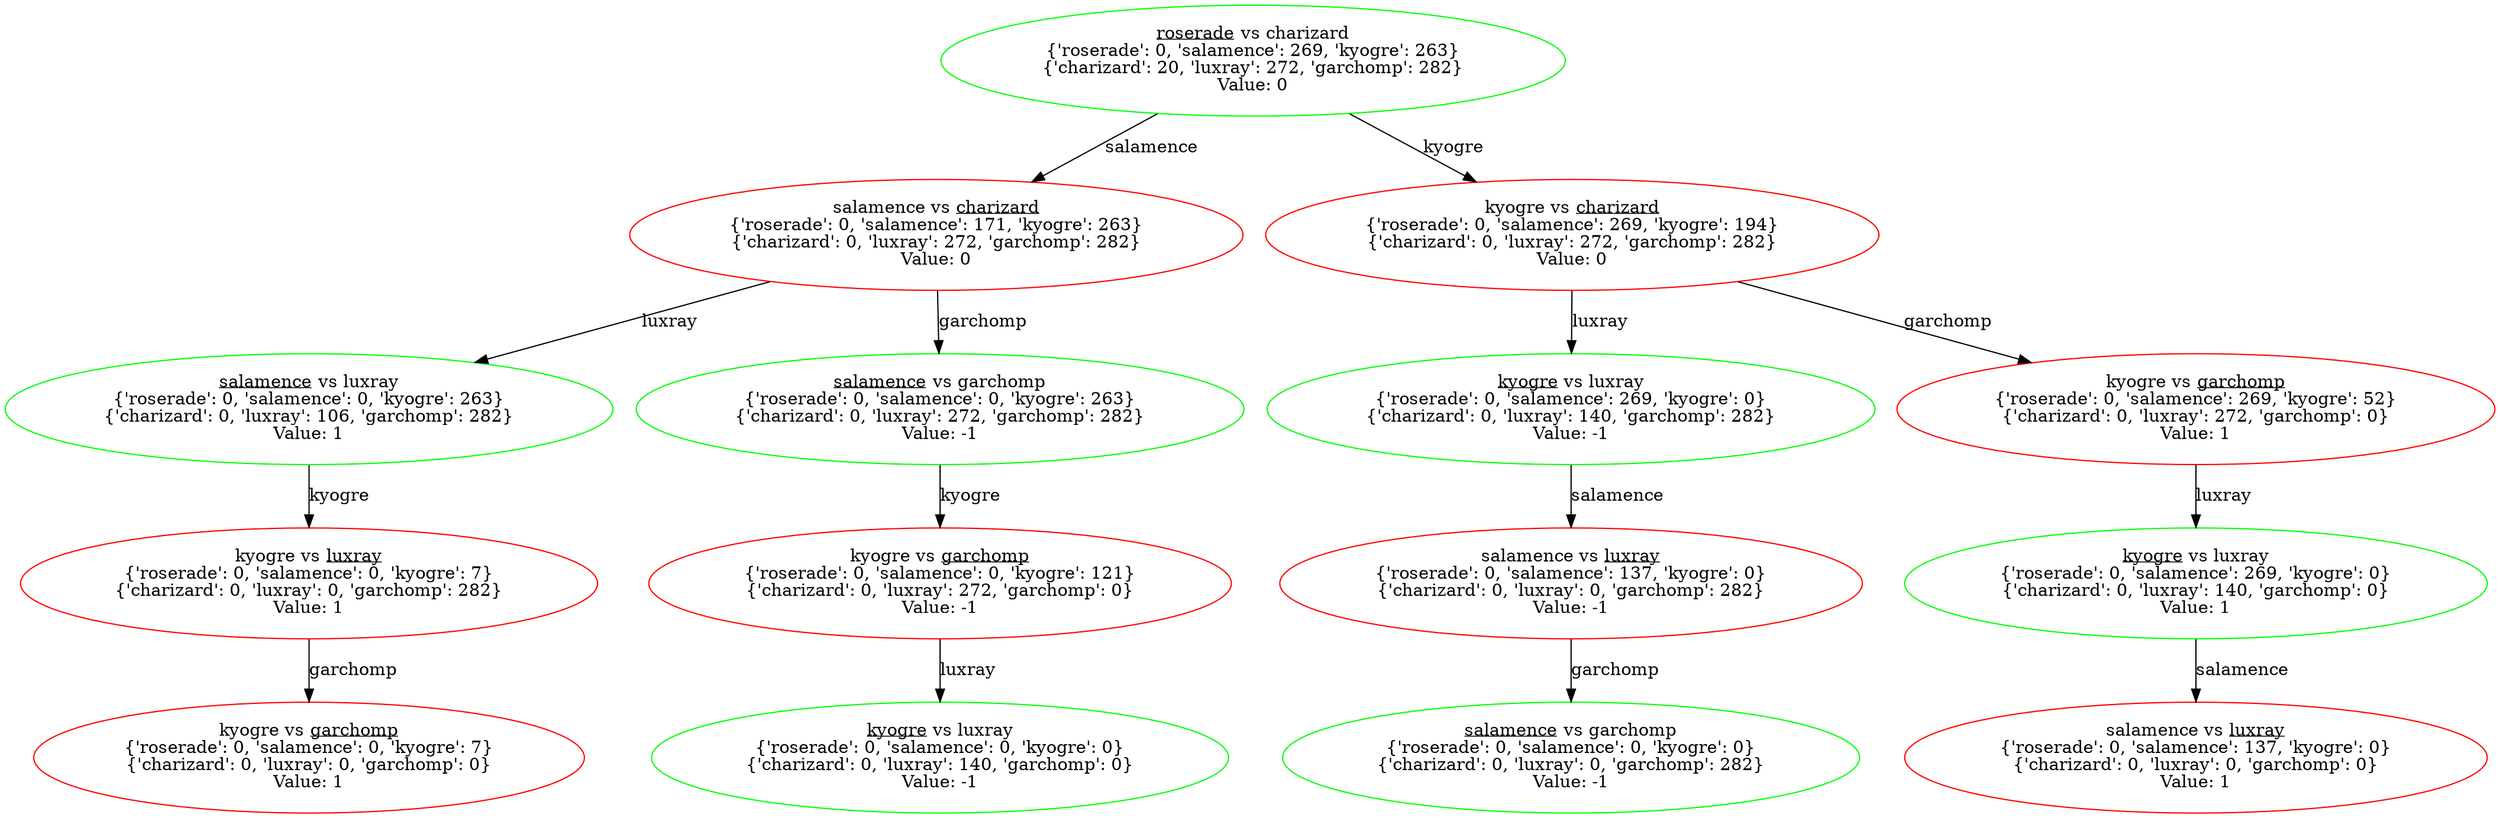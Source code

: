 digraph "Game Plan" {
	n0 [label=<<u>roserade</u> vs charizard<BR/>{'roserade': 0, 'salamence': 269, 'kyogre': 263}<BR/>{'charizard': 20, 'luxray': 272, 'garchomp': 282}<BR/>Value: 0> color=green]
	n1 [label=<salamence vs <u>charizard</u><BR/>{'roserade': 0, 'salamence': 171, 'kyogre': 263}<BR/>{'charizard': 0, 'luxray': 272, 'garchomp': 282}<BR/>Value: 0> color=red]
	n0 -> n1 [label=salamence]
	n1 [label=<salamence vs <u>charizard</u><BR/>{'roserade': 0, 'salamence': 171, 'kyogre': 263}<BR/>{'charizard': 0, 'luxray': 272, 'garchomp': 282}<BR/>Value: 0> color=red]
	n2 [label=<<u>salamence</u> vs luxray<BR/>{'roserade': 0, 'salamence': 0, 'kyogre': 263}<BR/>{'charizard': 0, 'luxray': 106, 'garchomp': 282}<BR/>Value: 1> color=green]
	n1 -> n2 [label=luxray]
	n2 [label=<<u>salamence</u> vs luxray<BR/>{'roserade': 0, 'salamence': 0, 'kyogre': 263}<BR/>{'charizard': 0, 'luxray': 106, 'garchomp': 282}<BR/>Value: 1> color=green]
	n3 [label=<kyogre vs <u>luxray</u><BR/>{'roserade': 0, 'salamence': 0, 'kyogre': 7}<BR/>{'charizard': 0, 'luxray': 0, 'garchomp': 282}<BR/>Value: 1> color=red]
	n2 -> n3 [label=kyogre]
	n3 [label=<kyogre vs <u>luxray</u><BR/>{'roserade': 0, 'salamence': 0, 'kyogre': 7}<BR/>{'charizard': 0, 'luxray': 0, 'garchomp': 282}<BR/>Value: 1> color=red]
	n4 [label=<kyogre vs <u>garchomp</u><BR/>{'roserade': 0, 'salamence': 0, 'kyogre': 7}<BR/>{'charizard': 0, 'luxray': 0, 'garchomp': 0}<BR/>Value: 1> color=red]
	n3 -> n4 [label=garchomp]
	n4 [label=<kyogre vs <u>garchomp</u><BR/>{'roserade': 0, 'salamence': 0, 'kyogre': 7}<BR/>{'charizard': 0, 'luxray': 0, 'garchomp': 0}<BR/>Value: 1> color=red]
	n8 [label=<<u>salamence</u> vs garchomp<BR/>{'roserade': 0, 'salamence': 0, 'kyogre': 263}<BR/>{'charizard': 0, 'luxray': 272, 'garchomp': 282}<BR/>Value: -1> color=green]
	n1 -> n8 [label=garchomp]
	n8 [label=<<u>salamence</u> vs garchomp<BR/>{'roserade': 0, 'salamence': 0, 'kyogre': 263}<BR/>{'charizard': 0, 'luxray': 272, 'garchomp': 282}<BR/>Value: -1> color=green]
	n9 [label=<kyogre vs <u>garchomp</u><BR/>{'roserade': 0, 'salamence': 0, 'kyogre': 121}<BR/>{'charizard': 0, 'luxray': 272, 'garchomp': 0}<BR/>Value: -1> color=red]
	n8 -> n9 [label=kyogre]
	n9 [label=<kyogre vs <u>garchomp</u><BR/>{'roserade': 0, 'salamence': 0, 'kyogre': 121}<BR/>{'charizard': 0, 'luxray': 272, 'garchomp': 0}<BR/>Value: -1> color=red]
	n10 [label=<<u>kyogre</u> vs luxray<BR/>{'roserade': 0, 'salamence': 0, 'kyogre': 0}<BR/>{'charizard': 0, 'luxray': 140, 'garchomp': 0}<BR/>Value: -1> color=green]
	n9 -> n10 [label=luxray]
	n10 [label=<<u>kyogre</u> vs luxray<BR/>{'roserade': 0, 'salamence': 0, 'kyogre': 0}<BR/>{'charizard': 0, 'luxray': 140, 'garchomp': 0}<BR/>Value: -1> color=green]
	n15 [label=<kyogre vs <u>charizard</u><BR/>{'roserade': 0, 'salamence': 269, 'kyogre': 194}<BR/>{'charizard': 0, 'luxray': 272, 'garchomp': 282}<BR/>Value: 0> color=red]
	n0 -> n15 [label=kyogre]
	n15 [label=<kyogre vs <u>charizard</u><BR/>{'roserade': 0, 'salamence': 269, 'kyogre': 194}<BR/>{'charizard': 0, 'luxray': 272, 'garchomp': 282}<BR/>Value: 0> color=red]
	n16 [label=<<u>kyogre</u> vs luxray<BR/>{'roserade': 0, 'salamence': 269, 'kyogre': 0}<BR/>{'charizard': 0, 'luxray': 140, 'garchomp': 282}<BR/>Value: -1> color=green]
	n15 -> n16 [label=luxray]
	n16 [label=<<u>kyogre</u> vs luxray<BR/>{'roserade': 0, 'salamence': 269, 'kyogre': 0}<BR/>{'charizard': 0, 'luxray': 140, 'garchomp': 282}<BR/>Value: -1> color=green]
	n17 [label=<salamence vs <u>luxray</u><BR/>{'roserade': 0, 'salamence': 137, 'kyogre': 0}<BR/>{'charizard': 0, 'luxray': 0, 'garchomp': 282}<BR/>Value: -1> color=red]
	n16 -> n17 [label=salamence]
	n17 [label=<salamence vs <u>luxray</u><BR/>{'roserade': 0, 'salamence': 137, 'kyogre': 0}<BR/>{'charizard': 0, 'luxray': 0, 'garchomp': 282}<BR/>Value: -1> color=red]
	n18 [label=<<u>salamence</u> vs garchomp<BR/>{'roserade': 0, 'salamence': 0, 'kyogre': 0}<BR/>{'charizard': 0, 'luxray': 0, 'garchomp': 282}<BR/>Value: -1> color=green]
	n17 -> n18 [label=garchomp]
	n18 [label=<<u>salamence</u> vs garchomp<BR/>{'roserade': 0, 'salamence': 0, 'kyogre': 0}<BR/>{'charizard': 0, 'luxray': 0, 'garchomp': 282}<BR/>Value: -1> color=green]
	n22 [label=<kyogre vs <u>garchomp</u><BR/>{'roserade': 0, 'salamence': 269, 'kyogre': 52}<BR/>{'charizard': 0, 'luxray': 272, 'garchomp': 0}<BR/>Value: 1> color=red]
	n15 -> n22 [label=garchomp]
	n22 [label=<kyogre vs <u>garchomp</u><BR/>{'roserade': 0, 'salamence': 269, 'kyogre': 52}<BR/>{'charizard': 0, 'luxray': 272, 'garchomp': 0}<BR/>Value: 1> color=red]
	n23 [label=<<u>kyogre</u> vs luxray<BR/>{'roserade': 0, 'salamence': 269, 'kyogre': 0}<BR/>{'charizard': 0, 'luxray': 140, 'garchomp': 0}<BR/>Value: 1> color=green]
	n22 -> n23 [label=luxray]
	n23 [label=<<u>kyogre</u> vs luxray<BR/>{'roserade': 0, 'salamence': 269, 'kyogre': 0}<BR/>{'charizard': 0, 'luxray': 140, 'garchomp': 0}<BR/>Value: 1> color=green]
	n24 [label=<salamence vs <u>luxray</u><BR/>{'roserade': 0, 'salamence': 137, 'kyogre': 0}<BR/>{'charizard': 0, 'luxray': 0, 'garchomp': 0}<BR/>Value: 1> color=red]
	n23 -> n24 [label=salamence]
	n24 [label=<salamence vs <u>luxray</u><BR/>{'roserade': 0, 'salamence': 137, 'kyogre': 0}<BR/>{'charizard': 0, 'luxray': 0, 'garchomp': 0}<BR/>Value: 1> color=red]
}
